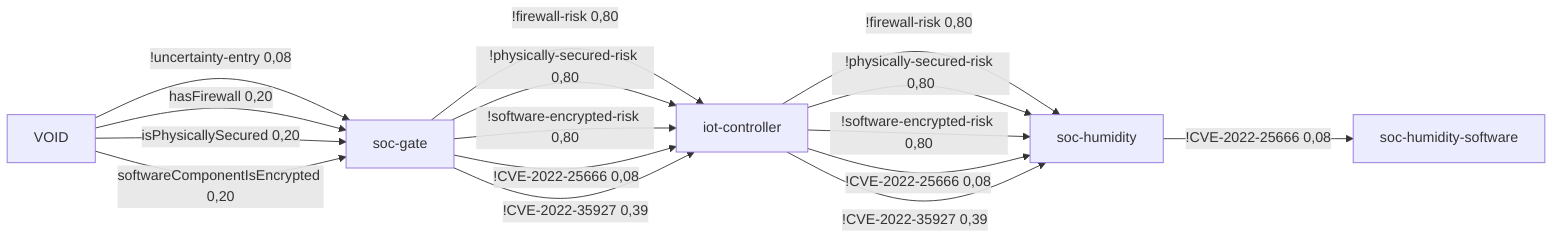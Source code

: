 %% AttributeChange [4mqualcom/apq8096[0m to [4m2.1[0m for node [4msoc-humidity[0m
%%  VOID -[0,53]->  soc-gate -[1,00]->  iot-controller -[1,00]->  soc-humidity -[0,08]-> soc-humidity-software 2,10 0,04
flowchart LR
	iot-controller[iot-controller]
	soc-humidity-software[soc-humidity-software]
	soc-gate[soc-gate]
	soc-humidity[soc-humidity]
	VOID[VOID]
	iot-controller -->|!firewall-risk 0,80| soc-humidity
	iot-controller -->|!physically-secured-risk 0,80| soc-humidity
	iot-controller -->|!software-encrypted-risk 0,80| soc-humidity
	iot-controller -->|!CVE-2022-25666 0,08| soc-humidity
	iot-controller -->|!CVE-2022-35927 0,39| soc-humidity
	soc-gate -->|!firewall-risk 0,80| iot-controller
	soc-gate -->|!physically-secured-risk 0,80| iot-controller
	soc-gate -->|!software-encrypted-risk 0,80| iot-controller
	soc-gate -->|!CVE-2022-25666 0,08| iot-controller
	soc-gate -->|!CVE-2022-35927 0,39| iot-controller
	soc-humidity -->|!CVE-2022-25666 0,08| soc-humidity-software
	VOID -->|!uncertainty-entry 0,08| soc-gate
	VOID -->|hasFirewall 0,20| soc-gate
	VOID -->|isPhysicallySecured 0,20| soc-gate
	VOID -->|softwareComponentIsEncrypted 0,20| soc-gate